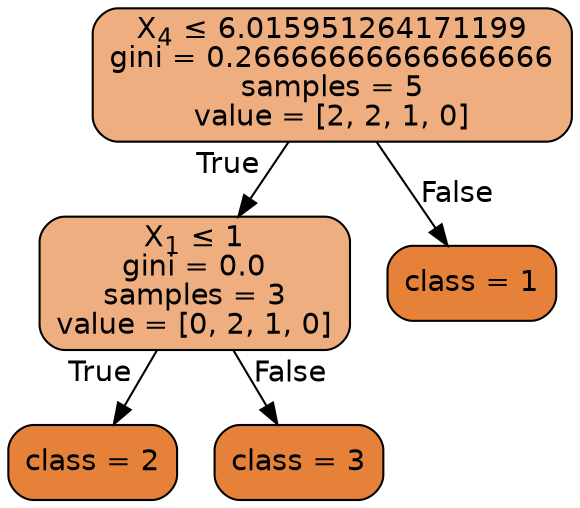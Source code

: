 
    digraph Tree {
    node [shape=box, style="filled, rounded", color="black", fontname=helvetica] ;
    edge [fontname=helvetica] ;
        0 [label=<X<SUB>4</SUB> &le; 6.015951264171199<br/>gini = 0.26666666666666666<br/>samples = 5<br/>value = [2, 2, 1, 0]>, fillcolor="#e58139a4"] ;
    1 [label=<X<SUB>1</SUB> &le; 1<br/>gini = 0.0<br/>samples = 3<br/>value = [0, 2, 1, 0]>, fillcolor="#e58139a4"] ;
    3 [label="class = 2", fillcolor="#e58139ff"] ;
    4 [label="class = 3", fillcolor="#e58139ff"] ;
    1 -> 3 [labeldistance=2.5, labelangle=45, headlabel="True"] ;
    1 -> 4 [labeldistance=2.5, labelangle=-45, headlabel="False"] ;
    2 [label="class = 1", fillcolor="#e58139ff"] ;
    0 -> 1 [labeldistance=2.5, labelangle=45, headlabel="True"] ;
    0 -> 2 [labeldistance=2.5, labelangle=-45, headlabel="False"] ;

    }
    